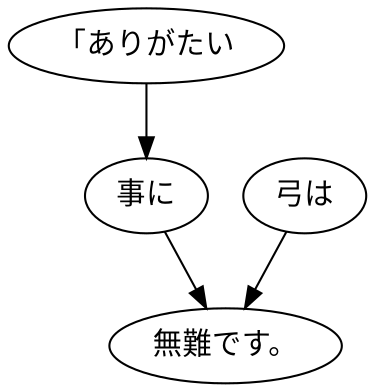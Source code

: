 digraph graph8309 {
	node0 [label="「ありがたい"];
	node1 [label="事に"];
	node2 [label="弓は"];
	node3 [label="無難です。"];
	node0 -> node1;
	node1 -> node3;
	node2 -> node3;
}
